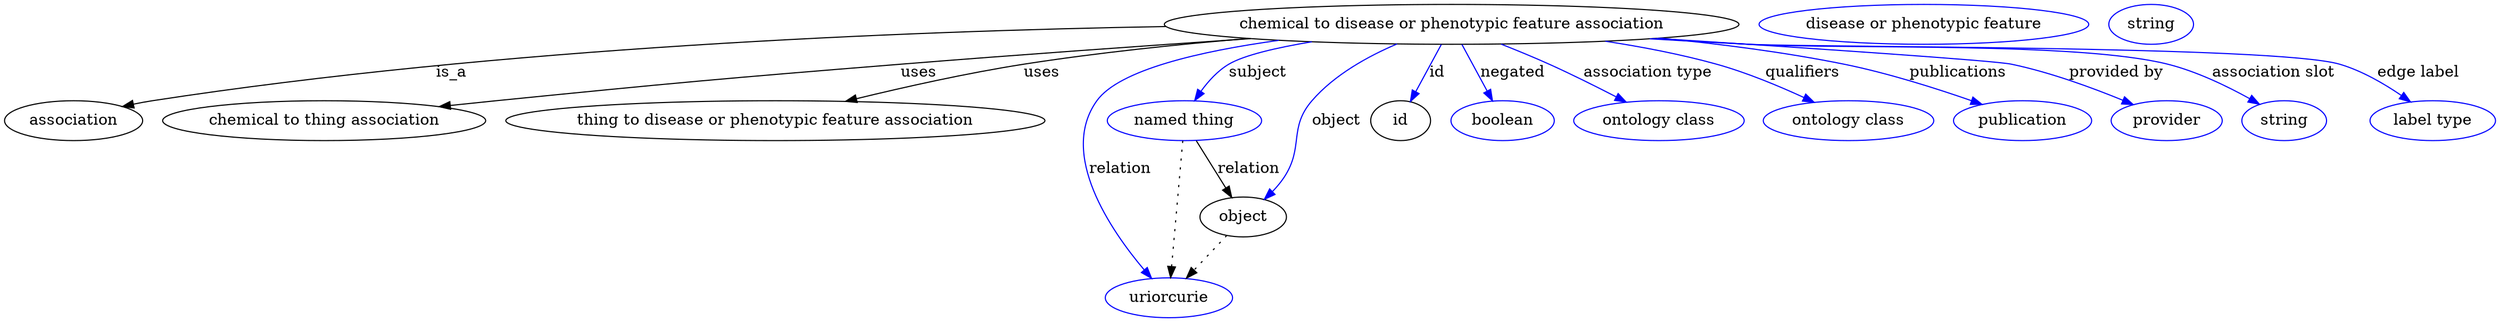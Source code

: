 digraph {
	graph [bb="0,0,1837.5,283"];
	node [label="\N"];
	"chemical to disease or phenotypic feature association"	 [height=0.5,
		label="chemical to disease or phenotypic feature association",
		pos="1057,265",
		width=5.5426];
	association	 [height=0.5,
		pos="50.046,178",
		width=1.3902];
	"chemical to disease or phenotypic feature association" -> association	 [label=is_a,
		lp="417.05,221.5",
		pos="e,86.572,190.42 877.44,257.08 644.52,245.91 251.27,223.76 109.05,196 104.91,195.19 100.65,194.21 96.397,193.12"];
	"chemical to thing association"	 [height=0.5,
		pos="232.05,178",
		width=3.1775];
	"chemical to disease or phenotypic feature association" -> "chemical to thing association"	 [label=uses,
		lp="651.05,221.5",
		pos="e,315.38,190.42 906.52,253.14 826.94,246.59 727.64,237.98 639.05,229 513.06,216.23 481.61,212.43 356.05,196 346.07,194.7 335.66,\
193.27 325.29,191.82"];
	"thing to disease or phenotypic feature association"	 [height=0.5,
		pos="550.05,178",
		width=5.1454];
	"chemical to disease or phenotypic feature association" -> "thing to disease or phenotypic feature association"	 [label=uses,
		lp="737.05,221.5",
		pos="e,600.76,195.35 900.8,253.75 845.01,248.24 781.91,240.28 725.05,229 686.34,221.32 643.82,209.03 610.39,198.43"];
	subject	 [color=blue,
		height=0.5,
		label="named thing",
		pos="846.05,178",
		width=1.5346];
	"chemical to disease or phenotypic feature association" -> subject	 [color=blue,
		label=subject,
		lp="903.55,221.5",
		pos="e,854.92,195.79 952.87,249.58 923.61,243.89 896.4,236.88 884.05,229 874.45,222.88 866.42,213.42 860.26,204.31",
		style=solid];
	relation	 [color=blue,
		height=0.5,
		label=uriorcurie,
		pos="833.05,18",
		width=1.2638];
	"chemical to disease or phenotypic feature association" -> relation	 [color=blue,
		label=relation,
		lp="794.05,134.5",
		pos="e,819.36,35.184 936.2,250.61 870.92,239.92 800.04,222.53 782.05,196 749.63,148.23 787.8,79.874 813.47,43.332",
		style=solid];
	object	 [height=0.5,
		pos="893.05,91",
		width=0.9027];
	"chemical to disease or phenotypic feature association" -> object	 [color=blue,
		label=object,
		lp="963.05,178",
		pos="e,906.4,107.63 1015.7,247.38 992.59,235.71 964.69,218.42 946.05,196 924.99,170.68 934.81,155.91 919.05,127 917.01,123.27 914.65,\
119.48 912.19,115.82",
		style=solid];
	id	 [height=0.5,
		pos="1016,178",
		width=0.75];
	"chemical to disease or phenotypic feature association" -> id	 [color=blue,
		label=id,
		lp="1044.5,221.5",
		pos="e,1024.3,195.41 1048.6,246.97 1042.8,234.8 1035.1,218.51 1028.7,204.82",
		style=solid];
	negated	 [color=blue,
		height=0.5,
		label=boolean,
		pos="1099,178",
		width=1.0652];
	"chemical to disease or phenotypic feature association" -> negated	 [color=blue,
		label=negated,
		lp="1102.5,221.5",
		pos="e,1090.5,195.71 1065.7,246.97 1071.6,234.88 1079.4,218.73 1086,205.09",
		style=solid];
	"association type"	 [color=blue,
		height=0.5,
		label="ontology class",
		pos="1217,178",
		width=1.7151];
	"chemical to disease or phenotypic feature association" -> "association type"	 [color=blue,
		label="association type",
		lp="1197,221.5",
		pos="e,1189.6,194.22 1093,247.22 1104.3,241.52 1116.7,235.1 1128,229 1145.5,219.6 1164.5,208.74 1180.6,199.47",
		style=solid];
	qualifiers	 [color=blue,
		height=0.5,
		label="ontology class",
		pos="1358,178",
		width=1.7151];
	"chemical to disease or phenotypic feature association" -> qualifiers	 [color=blue,
		label=qualifiers,
		lp="1310,221.5",
		pos="e,1328.1,193.85 1161.1,249.59 1188.7,244.28 1218.3,237.47 1245,229 1270.4,220.97 1297.7,208.79 1319,198.35",
		style=solid];
	publications	 [color=blue,
		height=0.5,
		label=publication,
		pos="1488,178",
		width=1.3902];
	"chemical to disease or phenotypic feature association" -> publications	 [color=blue,
		label=publications,
		lp="1423.5,221.5",
		pos="e,1454.8,191.65 1200.9,252.48 1245.8,247.04 1295.3,239.44 1340,229 1376.3,220.54 1416.1,206.53 1445.3,195.33",
		style=solid];
	"provided by"	 [color=blue,
		height=0.5,
		label=provider,
		pos="1596,178",
		width=1.1193];
	"chemical to disease or phenotypic feature association" -> "provided by"	 [color=blue,
		label="provided by",
		lp="1544,221.5",
		pos="e,1568,191.16 1201.6,252.57 1314.9,242.76 1454.6,230.48 1461,229 1495.1,221.21 1532.1,206.78 1558.7,195.26",
		style=solid];
	"association slot"	 [color=blue,
		height=0.5,
		label=string,
		pos="1685,178",
		width=0.84854];
	"chemical to disease or phenotypic feature association" -> "association slot"	 [color=blue,
		label="association slot",
		lp="1662,221.5",
		pos="e,1664.1,191.39 1198.4,252.27 1221,250.39 1244.2,248.57 1266,247 1336,241.99 1513.2,246.79 1581,229 1607.5,222.05 1635.3,208.07 \
1655.4,196.5",
		style=solid];
	"edge label"	 [color=blue,
		height=0.5,
		label="label type",
		pos="1792,178",
		width=1.2638];
	"chemical to disease or phenotypic feature association" -> "edge label"	 [color=blue,
		label="edge label",
		lp="1767,221.5",
		pos="e,1772.1,194.17 1196.7,252.09 1219.8,250.21 1243.6,248.42 1266,247 1364.2,240.78 1613.9,257.41 1708,229 1728.2,222.93 1748.4,210.89 \
1763.9,200.03",
		style=solid];
	subject -> relation	 [pos="e,834.53,36.223 844.58,159.96 842.34,132.35 838.03,79.375 835.36,46.525",
		style=dotted];
	subject -> object	 [label=relation,
		lp="894.05,134.5",
		pos="e,883.64,108.41 855.78,159.97 862.43,147.68 871.33,131.2 878.77,117.42"];
	object -> relation	 [pos="e,847.23,35.261 879.43,74.435 871.85,65.207 862.25,53.528 853.75,43.191",
		style=dotted];
	"chemical to disease or phenotypic feature association_object"	 [color=blue,
		height=0.5,
		label="disease or phenotypic feature",
		pos="1389,265",
		width=3.1775];
	association_id	 [color=blue,
		height=0.5,
		label=string,
		pos="1552,265",
		width=0.84854];
}
